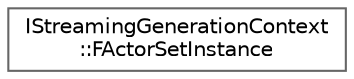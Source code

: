 digraph "Graphical Class Hierarchy"
{
 // INTERACTIVE_SVG=YES
 // LATEX_PDF_SIZE
  bgcolor="transparent";
  edge [fontname=Helvetica,fontsize=10,labelfontname=Helvetica,labelfontsize=10];
  node [fontname=Helvetica,fontsize=10,shape=box,height=0.2,width=0.4];
  rankdir="LR";
  Node0 [id="Node000000",label="IStreamingGenerationContext\l::FActorSetInstance",height=0.2,width=0.4,color="grey40", fillcolor="white", style="filled",URL="$d5/d91/structIStreamingGenerationContext_1_1FActorSetInstance.html",tooltip="An actor set instance is an actual instance of an actor set in the world."];
}
